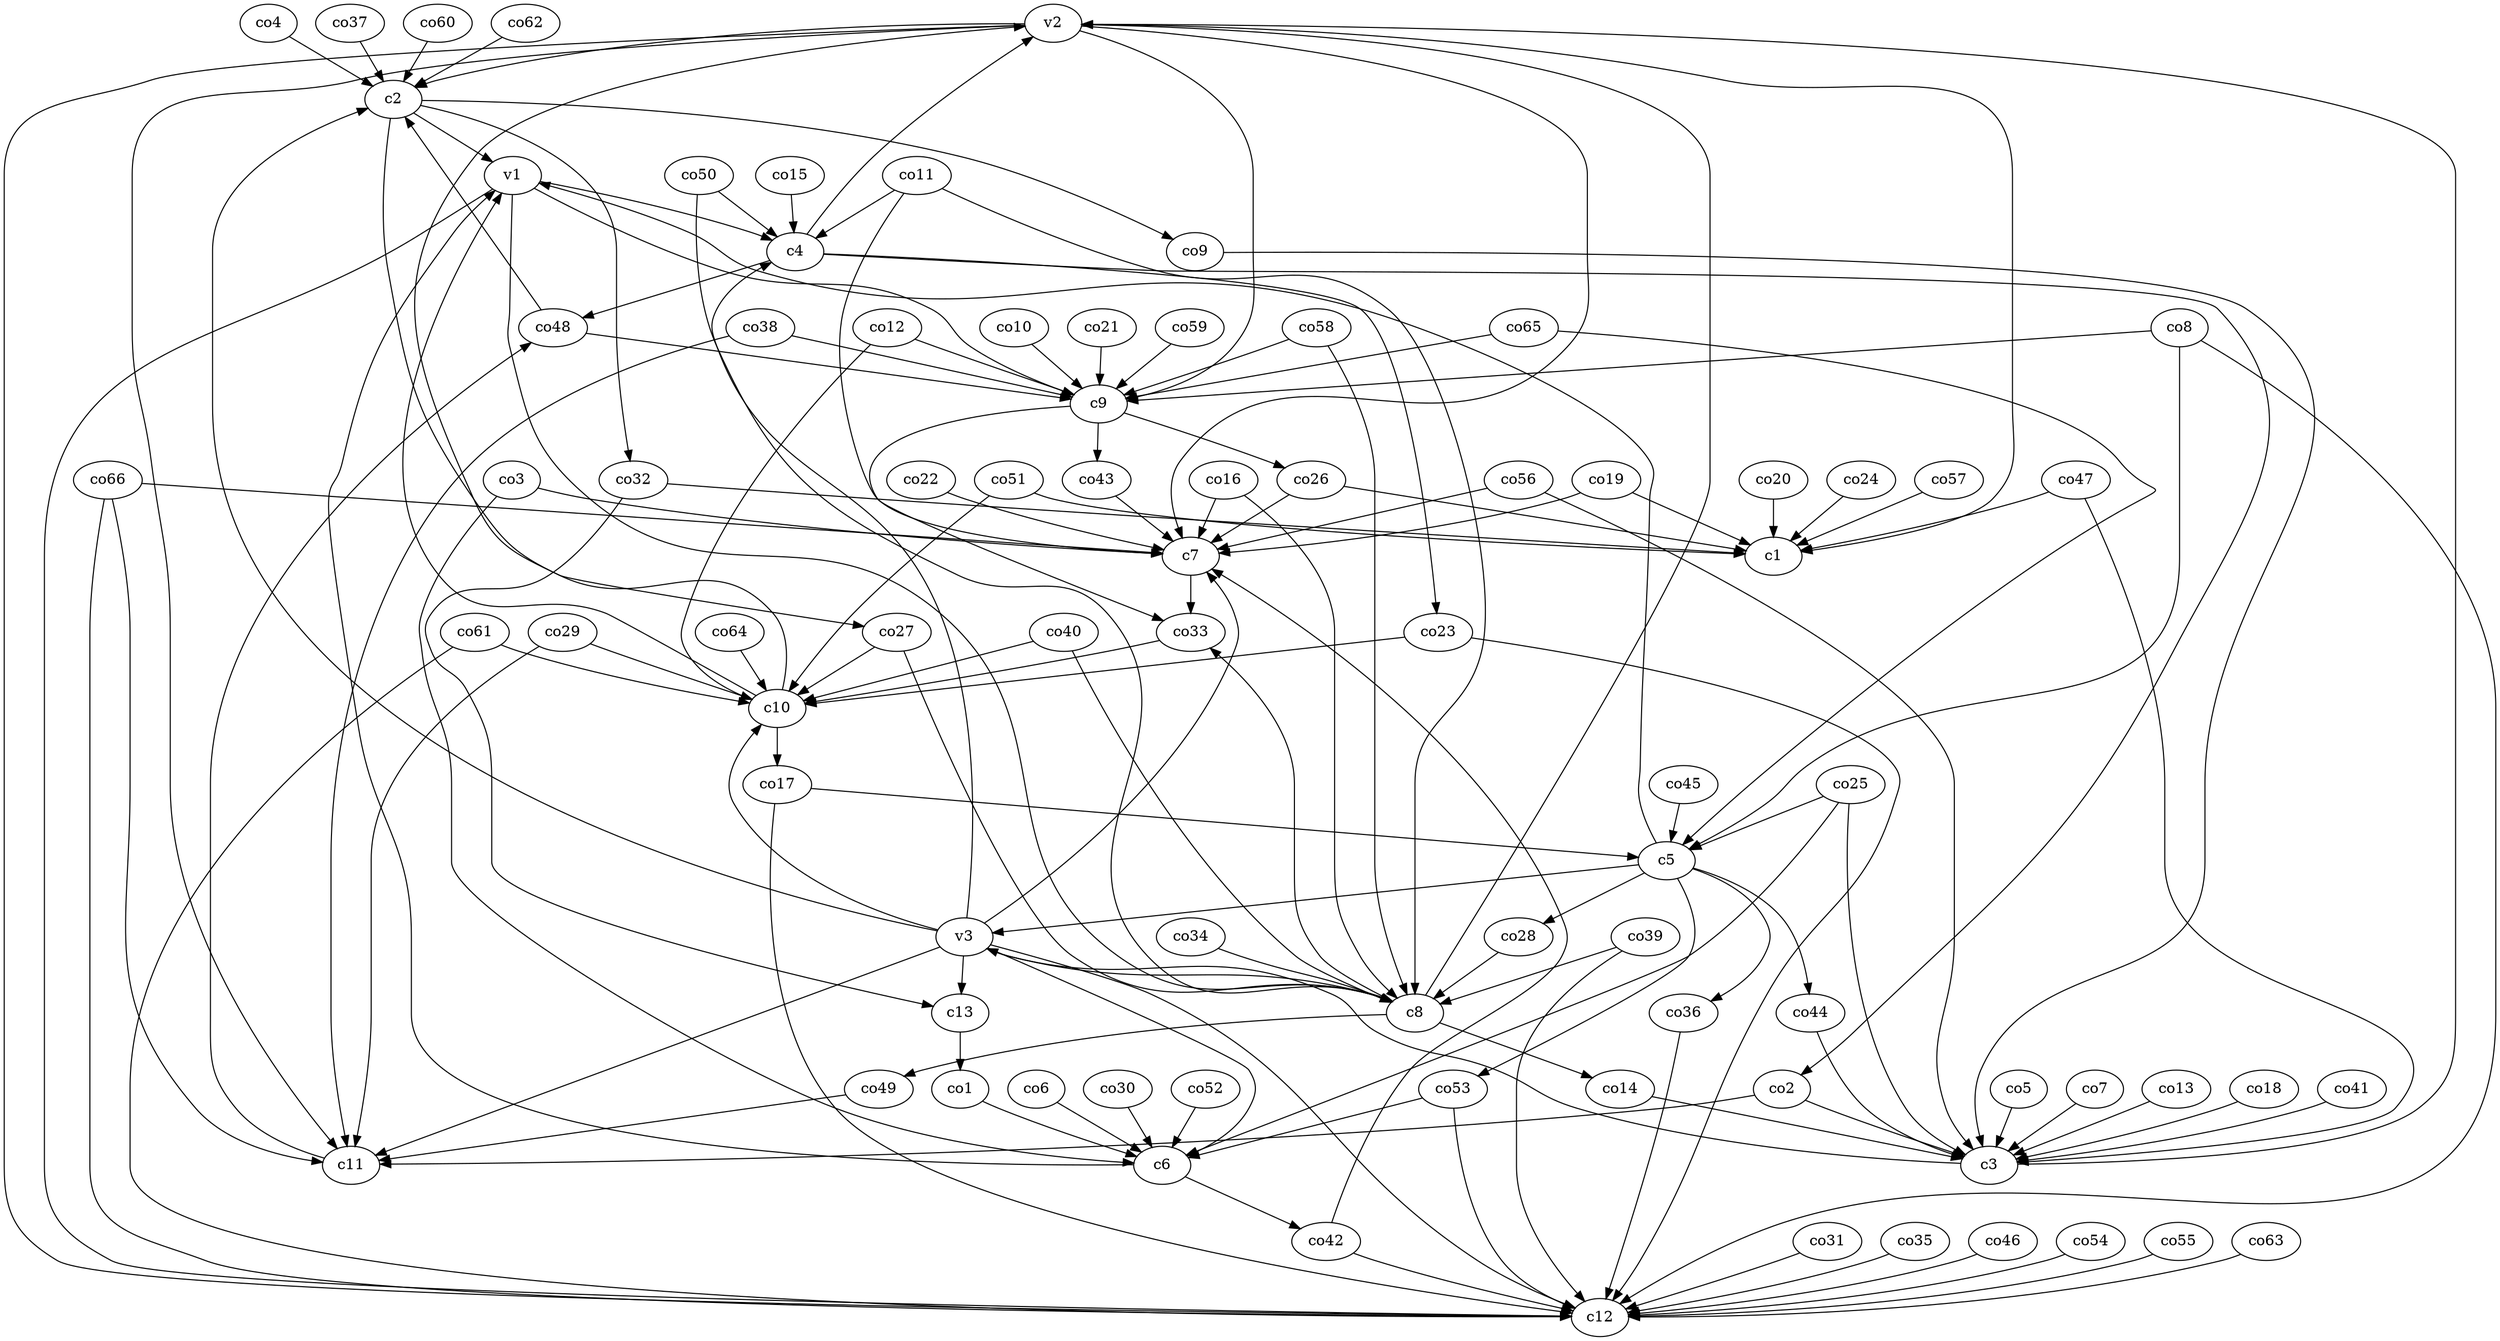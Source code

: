 strict digraph  {
c1;
c2;
c3;
c4;
c5;
c6;
c7;
c8;
c9;
c10;
c11;
c12;
c13;
v1;
v2;
v3;
co1;
co2;
co3;
co4;
co5;
co6;
co7;
co8;
co9;
co10;
co11;
co12;
co13;
co14;
co15;
co16;
co17;
co18;
co19;
co20;
co21;
co22;
co23;
co24;
co25;
co26;
co27;
co28;
co29;
co30;
co31;
co32;
co33;
co34;
co35;
co36;
co37;
co38;
co39;
co40;
co41;
co42;
co43;
co44;
co45;
co46;
co47;
co48;
co49;
co50;
co51;
co52;
co53;
co54;
co55;
co56;
co57;
co58;
co59;
co60;
co61;
co62;
co63;
co64;
co65;
co66;
c2 -> v1  [weight=1];
c2 -> co27  [weight=1];
c2 -> co32  [weight=1];
c2 -> co9  [weight=1];
c3 -> v2  [weight=1];
c3 -> v3  [weight=1];
c4 -> v2  [weight=1];
c4 -> co48  [weight=1];
c4 -> co2  [weight=1];
c4 -> co23  [weight=1];
c5 -> co36  [weight=1];
c5 -> v3  [weight=1];
c5 -> co28  [weight=1];
c5 -> v1  [weight=1];
c5 -> co44  [weight=1];
c5 -> co53  [weight=1];
c6 -> v1  [weight=1];
c6 -> co42  [weight=1];
c7 -> co33  [weight=1];
c8 -> co49  [weight=1];
c8 -> v2  [weight=1];
c8 -> co14  [weight=1];
c8 -> co33  [weight=1];
c9 -> co33  [weight=1];
c9 -> co43  [weight=1];
c9 -> co26  [weight=1];
c10 -> co17  [weight=1];
c10 -> v1  [weight=1];
c10 -> v2  [weight=1];
c11 -> co48  [weight=1];
c13 -> co1  [weight=1];
v1 -> c12  [weight=1];
v1 -> c8  [weight=1];
v1 -> c9  [weight=1];
v1 -> c4  [weight=1];
v2 -> c11  [weight=1];
v2 -> c1  [weight=1];
v2 -> c12  [weight=1];
v2 -> c7  [weight=1];
v2 -> c2  [weight=1];
v2 -> c9  [weight=1];
v3 -> c13  [weight=1];
v3 -> c2  [weight=1];
v3 -> c11  [weight=1];
v3 -> c12  [weight=1];
v3 -> c7  [weight=1];
v3 -> c6  [weight=1];
v3 -> c10  [weight=1];
v3 -> c8  [weight=1];
v3 -> c4  [weight=1];
co1 -> c6  [weight=1];
co2 -> c11  [weight=1];
co2 -> c3  [weight=1];
co3 -> c7  [weight=1];
co3 -> c6  [weight=1];
co4 -> c2  [weight=1];
co5 -> c3  [weight=1];
co6 -> c6  [weight=1];
co7 -> c3  [weight=1];
co8 -> c5  [weight=1];
co8 -> c12  [weight=1];
co8 -> c9  [weight=1];
co9 -> c3  [weight=1];
co10 -> c9  [weight=1];
co11 -> c4  [weight=1];
co11 -> c8  [weight=1];
co11 -> c7  [weight=1];
co12 -> c10  [weight=1];
co12 -> c9  [weight=1];
co13 -> c3  [weight=1];
co14 -> c3  [weight=1];
co15 -> c4  [weight=1];
co16 -> c7  [weight=1];
co16 -> c8  [weight=1];
co17 -> c12  [weight=1];
co17 -> c5  [weight=1];
co18 -> c3  [weight=1];
co19 -> c1  [weight=1];
co19 -> c7  [weight=1];
co20 -> c1  [weight=1];
co21 -> c9  [weight=1];
co22 -> c7  [weight=1];
co23 -> c10  [weight=1];
co23 -> c12  [weight=1];
co24 -> c1  [weight=1];
co25 -> c5  [weight=1];
co25 -> c6  [weight=1];
co25 -> c3  [weight=1];
co26 -> c7  [weight=1];
co26 -> c1  [weight=1];
co27 -> c8  [weight=1];
co27 -> c10  [weight=1];
co28 -> c8  [weight=1];
co29 -> c10  [weight=1];
co29 -> c11  [weight=1];
co30 -> c6  [weight=1];
co31 -> c12  [weight=1];
co32 -> c13  [weight=1];
co32 -> c1  [weight=1];
co33 -> c10  [weight=1];
co34 -> c8  [weight=1];
co35 -> c12  [weight=1];
co36 -> c12  [weight=1];
co37 -> c2  [weight=1];
co38 -> c9  [weight=1];
co38 -> c11  [weight=1];
co39 -> c8  [weight=1];
co39 -> c12  [weight=1];
co40 -> c10  [weight=1];
co40 -> c8  [weight=1];
co41 -> c3  [weight=1];
co42 -> c12  [weight=1];
co42 -> c7  [weight=1];
co43 -> c7  [weight=1];
co44 -> c3  [weight=1];
co45 -> c5  [weight=1];
co46 -> c12  [weight=1];
co47 -> c3  [weight=1];
co47 -> c1  [weight=1];
co48 -> c9  [weight=1];
co48 -> c2  [weight=1];
co49 -> c11  [weight=1];
co50 -> c4  [weight=1];
co50 -> c8  [weight=1];
co51 -> c10  [weight=1];
co51 -> c1  [weight=1];
co52 -> c6  [weight=1];
co53 -> c6  [weight=1];
co53 -> c12  [weight=1];
co54 -> c12  [weight=1];
co55 -> c12  [weight=1];
co56 -> c3  [weight=1];
co56 -> c7  [weight=1];
co57 -> c1  [weight=1];
co58 -> c9  [weight=1];
co58 -> c8  [weight=1];
co59 -> c9  [weight=1];
co60 -> c2  [weight=1];
co61 -> c10  [weight=1];
co61 -> c12  [weight=1];
co62 -> c2  [weight=1];
co63 -> c12  [weight=1];
co64 -> c10  [weight=1];
co65 -> c9  [weight=1];
co65 -> c5  [weight=1];
co66 -> c11  [weight=1];
co66 -> c7  [weight=1];
co66 -> c12  [weight=1];
}
